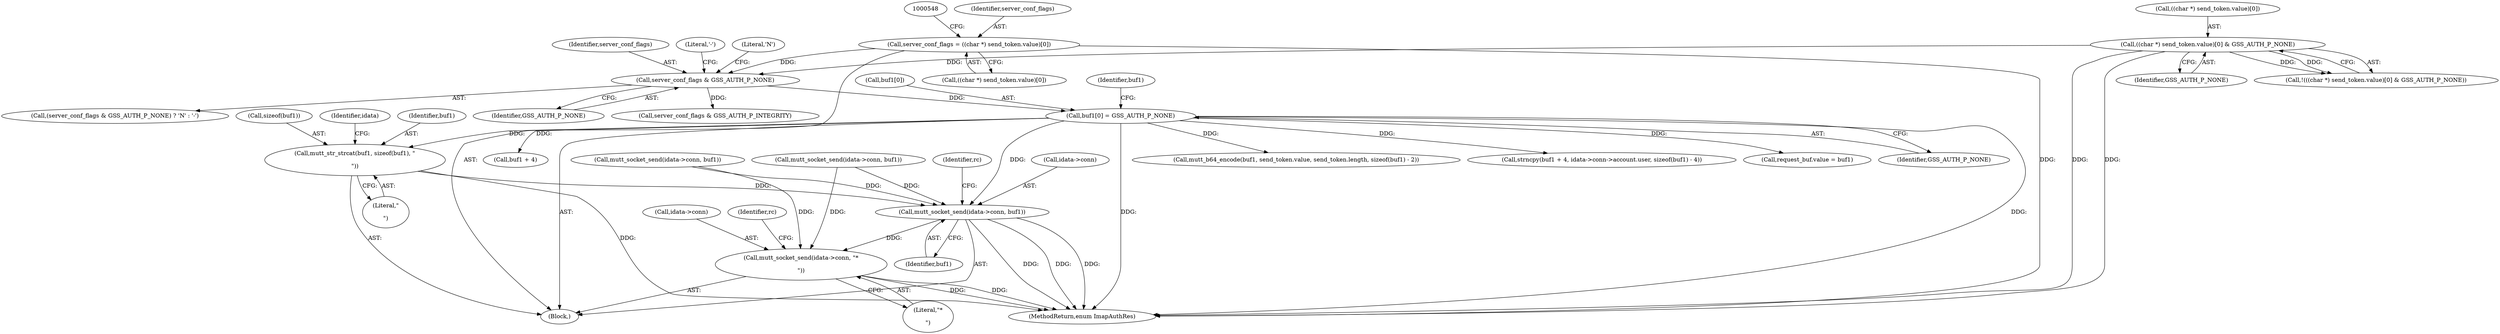 digraph "0_neomutt_6f163e07ae68654d7ac5268cbb7565f6df79ad85_0@API" {
"1000705" [label="(Call,mutt_str_strcat(buf1, sizeof(buf1), \"\r\n\"))"];
"1000621" [label="(Call,buf1[0] = GSS_AUTH_P_NONE)"];
"1000591" [label="(Call,server_conf_flags & GSS_AUTH_P_NONE)"];
"1000534" [label="(Call,server_conf_flags = ((char *) send_token.value)[0])"];
"1000545" [label="(Call,((char *) send_token.value)[0] & GSS_AUTH_P_NONE)"];
"1000710" [label="(Call,mutt_socket_send(idata->conn, buf1))"];
"1000767" [label="(Call,mutt_socket_send(idata->conn, \"*\r\n\"))"];
"1000712" [label="(Identifier,idata)"];
"1000597" [label="(Call,server_conf_flags & GSS_AUTH_P_INTEGRITY)"];
"1000622" [label="(Call,buf1[0])"];
"1000590" [label="(Call,(server_conf_flags & GSS_AUTH_P_NONE) ? 'N' : '-')"];
"1000706" [label="(Identifier,buf1)"];
"1000641" [label="(Call,request_buf.value = buf1)"];
"1000544" [label="(Call,!(((char *) send_token.value)[0] & GSS_AUTH_P_NONE))"];
"1000710" [label="(Call,mutt_socket_send(idata->conn, buf1))"];
"1000705" [label="(Call,mutt_str_strcat(buf1, sizeof(buf1), \"\r\n\"))"];
"1000767" [label="(Call,mutt_socket_send(idata->conn, \"*\r\n\"))"];
"1000545" [label="(Call,((char *) send_token.value)[0] & GSS_AUTH_P_NONE)"];
"1000535" [label="(Identifier,server_conf_flags)"];
"1000717" [label="(Identifier,rc)"];
"1000536" [label="(Call,((char *) send_token.value)[0])"];
"1000553" [label="(Identifier,GSS_AUTH_P_NONE)"];
"1000334" [label="(Call,mutt_socket_send(idata->conn, buf1))"];
"1000593" [label="(Identifier,GSS_AUTH_P_NONE)"];
"1000546" [label="(Call,((char *) send_token.value)[0])"];
"1000455" [label="(Call,mutt_socket_send(idata->conn, buf1))"];
"1000771" [label="(Literal,\"*\r\n\")"];
"1000774" [label="(Identifier,rc)"];
"1000628" [label="(Identifier,buf1)"];
"1000768" [label="(Call,idata->conn)"];
"1000707" [label="(Call,sizeof(buf1))"];
"1000591" [label="(Call,server_conf_flags & GSS_AUTH_P_NONE)"];
"1000120" [label="(Block,)"];
"1000714" [label="(Identifier,buf1)"];
"1000592" [label="(Identifier,server_conf_flags)"];
"1000709" [label="(Literal,\"\r\n\")"];
"1000711" [label="(Call,idata->conn)"];
"1000625" [label="(Identifier,GSS_AUTH_P_NONE)"];
"1000534" [label="(Call,server_conf_flags = ((char *) send_token.value)[0])"];
"1000621" [label="(Call,buf1[0] = GSS_AUTH_P_NONE)"];
"1000627" [label="(Call,buf1 + 4)"];
"1000595" [label="(Literal,'-')"];
"1000594" [label="(Literal,'N')"];
"1000786" [label="(MethodReturn,enum ImapAuthRes)"];
"1000683" [label="(Call,mutt_b64_encode(buf1, send_token.value, send_token.length, sizeof(buf1) - 2))"];
"1000626" [label="(Call,strncpy(buf1 + 4, idata->conn->account.user, sizeof(buf1) - 4))"];
"1000705" -> "1000120"  [label="AST: "];
"1000705" -> "1000709"  [label="CFG: "];
"1000706" -> "1000705"  [label="AST: "];
"1000707" -> "1000705"  [label="AST: "];
"1000709" -> "1000705"  [label="AST: "];
"1000712" -> "1000705"  [label="CFG: "];
"1000705" -> "1000786"  [label="DDG: "];
"1000621" -> "1000705"  [label="DDG: "];
"1000705" -> "1000710"  [label="DDG: "];
"1000621" -> "1000120"  [label="AST: "];
"1000621" -> "1000625"  [label="CFG: "];
"1000622" -> "1000621"  [label="AST: "];
"1000625" -> "1000621"  [label="AST: "];
"1000628" -> "1000621"  [label="CFG: "];
"1000621" -> "1000786"  [label="DDG: "];
"1000621" -> "1000786"  [label="DDG: "];
"1000591" -> "1000621"  [label="DDG: "];
"1000621" -> "1000626"  [label="DDG: "];
"1000621" -> "1000627"  [label="DDG: "];
"1000621" -> "1000641"  [label="DDG: "];
"1000621" -> "1000683"  [label="DDG: "];
"1000621" -> "1000710"  [label="DDG: "];
"1000591" -> "1000590"  [label="AST: "];
"1000591" -> "1000593"  [label="CFG: "];
"1000592" -> "1000591"  [label="AST: "];
"1000593" -> "1000591"  [label="AST: "];
"1000594" -> "1000591"  [label="CFG: "];
"1000595" -> "1000591"  [label="CFG: "];
"1000534" -> "1000591"  [label="DDG: "];
"1000545" -> "1000591"  [label="DDG: "];
"1000591" -> "1000597"  [label="DDG: "];
"1000534" -> "1000120"  [label="AST: "];
"1000534" -> "1000536"  [label="CFG: "];
"1000535" -> "1000534"  [label="AST: "];
"1000536" -> "1000534"  [label="AST: "];
"1000548" -> "1000534"  [label="CFG: "];
"1000534" -> "1000786"  [label="DDG: "];
"1000545" -> "1000544"  [label="AST: "];
"1000545" -> "1000553"  [label="CFG: "];
"1000546" -> "1000545"  [label="AST: "];
"1000553" -> "1000545"  [label="AST: "];
"1000544" -> "1000545"  [label="CFG: "];
"1000545" -> "1000786"  [label="DDG: "];
"1000545" -> "1000786"  [label="DDG: "];
"1000545" -> "1000544"  [label="DDG: "];
"1000545" -> "1000544"  [label="DDG: "];
"1000710" -> "1000120"  [label="AST: "];
"1000710" -> "1000714"  [label="CFG: "];
"1000711" -> "1000710"  [label="AST: "];
"1000714" -> "1000710"  [label="AST: "];
"1000717" -> "1000710"  [label="CFG: "];
"1000710" -> "1000786"  [label="DDG: "];
"1000710" -> "1000786"  [label="DDG: "];
"1000710" -> "1000786"  [label="DDG: "];
"1000334" -> "1000710"  [label="DDG: "];
"1000455" -> "1000710"  [label="DDG: "];
"1000710" -> "1000767"  [label="DDG: "];
"1000767" -> "1000120"  [label="AST: "];
"1000767" -> "1000771"  [label="CFG: "];
"1000768" -> "1000767"  [label="AST: "];
"1000771" -> "1000767"  [label="AST: "];
"1000774" -> "1000767"  [label="CFG: "];
"1000767" -> "1000786"  [label="DDG: "];
"1000767" -> "1000786"  [label="DDG: "];
"1000334" -> "1000767"  [label="DDG: "];
"1000455" -> "1000767"  [label="DDG: "];
}
